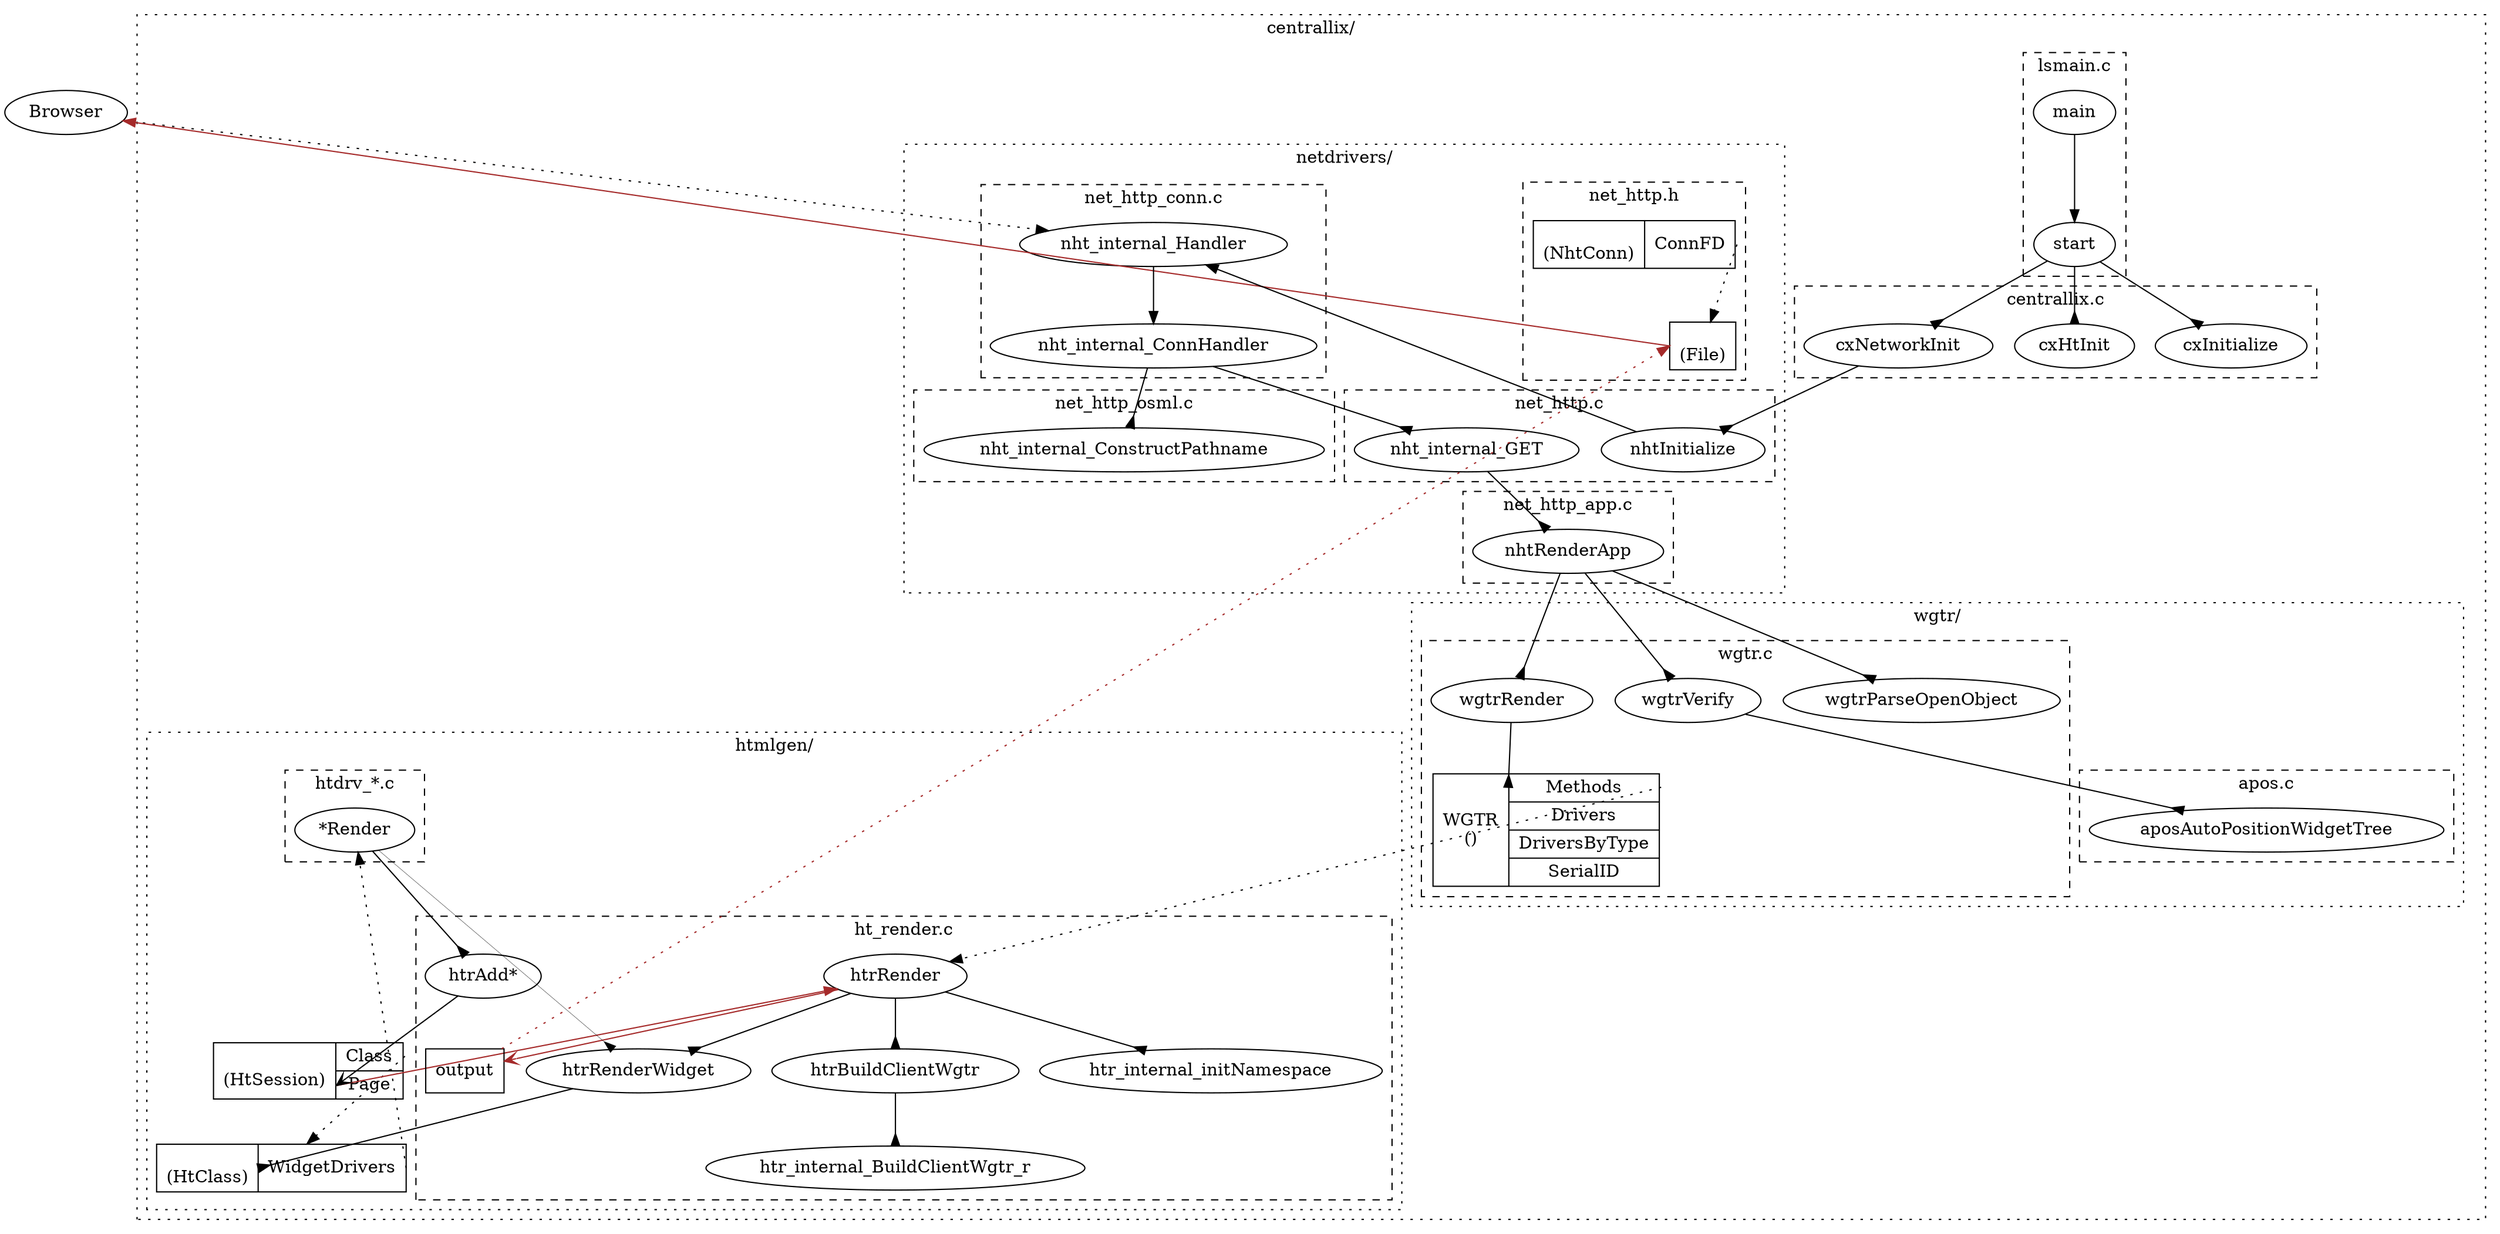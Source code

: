 
digraph Centrallix {
	style=dotted;
	clusterrank=local;
	splines=false


	Browser;
	subgraph cluster4 {
		label="centrallix/"

		subgraph cluster0 {
			label="lsmain.c";
			style="dashed";

			main;
			start;
		}
		subgraph cluster1 {
			label="centrallix.c";
			style="dashed";

			cxInitialize;
			cxHtInit;
			cxNetworkInit;
		}
		subgraph cluster5 {
			label="netdrivers/"

			subgraph cluster41 {
				label="net_http.h";
				style="dashed";

				recordconn [shape=record label="\n(NhtConn)|{<ConnFD>ConnFD}"];
				recordconnfd [shape=record label="\n(File)"];
			}
			subgraph cluster2 {
				label="net_http.c"
				style="dashed";

				nhtInitialize;
				nht_internal_GET;
			}
			subgraph cluster3 {
				label="net_http_conn.c";
				style="dashed";

				nht_internal_Handler;
				nht_internal_ConnHandler;
			}
			subgraph cluster6 {
				label="net_http_osml.c";
				style="dashed";

				nht_internal_ConstructPathname;
			}
			subgraph cluster40 {
				label="net_http_app.c";
				style="dashed";

				nhtRenderApp;
			}
		}
		subgraph cluster7 {
			label="wgtr/";

			subgraph cluster8 {
				label="wgtr.c";
				style="dashed";

				WGTR [shape=record label="WGTR\n()|{<Methods>Methods|<Drivers>Drivers|<DriversByType>DriversByType|<SerialID>SerialID}"];

				wgtrVerify;
				wgtrParseOpenObject;
				wgtrRender;
			}
			subgraph cluster9 {
				label="apos.c";
				style="dashed";

				aposAutoPositionWidgetTree;
			}
		}
		subgraph cluster10 {
			label="htmlgen/"

			recordsession [shape=record label="\n(HtSession)|{<Class>Class|<Page>Page}"];
			recorddhtml [shape=record label="\n(HtClass)|<WidgetDrivers>WidgetDrivers"];

			subgraph cluster11 {
				label="ht_render.c"
				style="dashed";

				output [shape=record];

				"htrAdd*"
//				htrAddScriptInit;
//				htrAddScriptGlobal;
//				htrAddStylesheetItem;
//				htrAddEventHandlerFunction;
//				htrAddBodyItem;
				htrRender;
				htrRenderWidget;
				htrBuildClientWgtr;
				htr_internal_BuildClientWgtr_r;
				htr_internal_initNamespace;
			}
			subgraph cluster12 {
				label="htdrv_*.c"
				style="dashed"

				"*Render";
			}
		}
	}


	Browser -> nht_internal_Handler [style=dotted];
	main -> start [arrowtail=tee];
	start -> cxInitialize [arrowhead=inv];
	start -> cxHtInit [arrowhead=inv];
	start -> cxNetworkInit [arrowhead=inv];
	cxNetworkInit -> nhtInitialize [arrowhead=inv];
	nhtInitialize -> nht_internal_Handler [arrowtail=tee];
	nht_internal_Handler -> nht_internal_ConnHandler [arrowtail=tee];
	nht_internal_ConnHandler -> nht_internal_ConstructPathname [arrowhead=inv];
	nht_internal_ConnHandler -> nht_internal_GET [arrowhead=inv];
	nht_internal_GET -> nhtRenderApp [arrowhead=inv];
	nhtRenderApp -> wgtrVerify [arrowhead=inv];
	wgtrVerify -> aposAutoPositionWidgetTree [arrowhead=inv];
	nhtRenderApp -> wgtrParseOpenObject [arrowhead=inv];
	nhtRenderApp -> wgtrRender [arrowhead=inv];
	htrRender -> htrRenderWidget [arrowhead=inv];
	htrRender -> htrBuildClientWgtr [arrowhead=inv];
	htrBuildClientWgtr -> htr_internal_BuildClientWgtr_r [arrowhead=inv];
	htrRender -> htr_internal_initNamespace [arrowhead=inv];
	"*Render" -> "htrAdd*" [arrowhead=inv];
	htrRenderWidget -> recorddhtml:WidgetDrivers:w [arrowhead=inv constraint=false];
	"*Render" -> htrRenderWidget [arrowhead=inv constraint=false penwidth=.25];


	wgtrRender -> WGTR:Methods:w [arrowhead=inv ];
	WGTR:Methods:e -> htrRender[style=dotted];
	recordsession:Class:e -> recorddhtml [style=dotted];
	recorddhtml:WidgetDrivers:e -> "*Render" [style=dotted];
	"htrAdd*" -> recordsession:Page:w [arrowhead=vee];
	recordconn:ConnFD:e -> recordconnfd [style=dotted];
	output -> recordconnfd:w [style=dotted constraint=false color=brown];


	recordsession:Page:w -> htrRender [color=brown constraint=false];
	htrRender -> output [color=brown arrowhead=vee];
	recordconnfd:w -> Browser [color=brown constraint=false];
}
